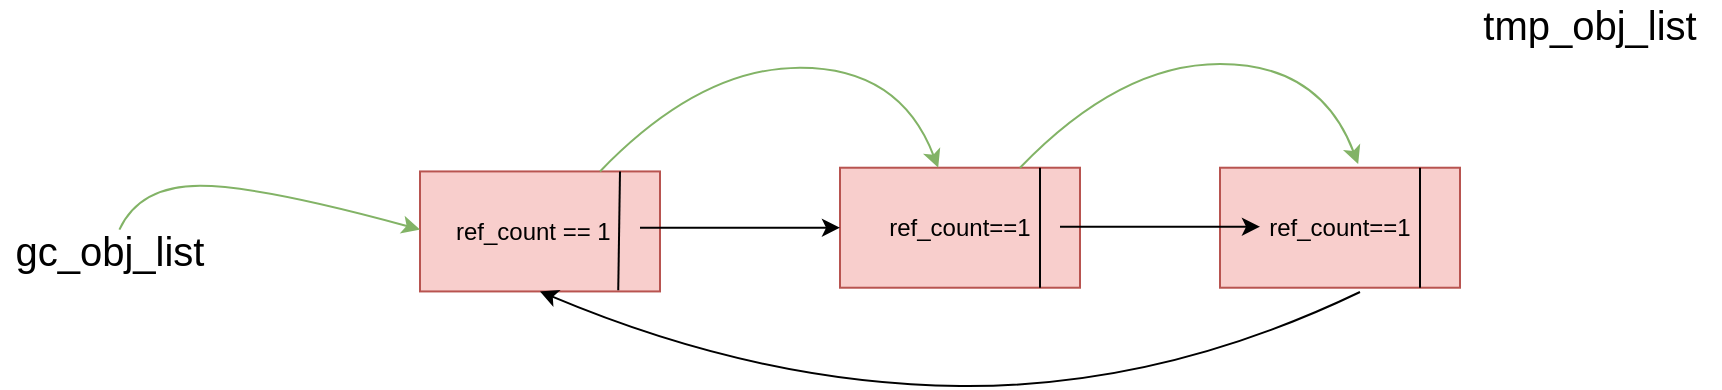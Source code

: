 <mxfile version="13.6.2" type="device" pages="9"><diagram name="遍历之前" id="12e1b939-464a-85fe-373e-61e167be1490"><mxGraphModel dx="1422" dy="822" grid="1" gridSize="10" guides="1" tooltips="1" connect="1" arrows="1" fold="1" page="1" pageScale="1.5" pageWidth="1169" pageHeight="826" background="#ffffff" math="0" shadow="0"><root><mxCell id="0"/><mxCell id="1" parent="0"/><mxCell id="5eFhM0ib0GxI-Q6vaBdt-15" value="ref_count == 1&amp;nbsp;&amp;nbsp;" style="rounded=0;whiteSpace=wrap;html=1;fillColor=#f8cecc;strokeColor=#b85450;" parent="1" vertex="1"><mxGeometry x="600" y="433.72" width="120" height="60" as="geometry"/></mxCell><mxCell id="5eFhM0ib0GxI-Q6vaBdt-16" value="" style="endArrow=none;html=1;exitX=0.826;exitY=0.991;exitDx=0;exitDy=0;exitPerimeter=0;" parent="1" source="5eFhM0ib0GxI-Q6vaBdt-15" edge="1"><mxGeometry width="50" height="50" relative="1" as="geometry"><mxPoint x="690" y="371.86" as="sourcePoint"/><mxPoint x="700" y="433.72" as="targetPoint"/></mxGeometry></mxCell><mxCell id="5eFhM0ib0GxI-Q6vaBdt-17" value="ref_count==1" style="rounded=0;whiteSpace=wrap;html=1;fillColor=#f8cecc;strokeColor=#b85450;" parent="1" vertex="1"><mxGeometry x="810" y="431.86" width="120" height="60" as="geometry"/></mxCell><mxCell id="5eFhM0ib0GxI-Q6vaBdt-18" value="" style="endArrow=none;html=1;" parent="1" edge="1"><mxGeometry width="50" height="50" relative="1" as="geometry"><mxPoint x="910" y="491.86" as="sourcePoint"/><mxPoint x="910" y="431.86" as="targetPoint"/></mxGeometry></mxCell><mxCell id="5eFhM0ib0GxI-Q6vaBdt-19" value="" style="endArrow=classic;html=1;entryX=0;entryY=0.5;entryDx=0;entryDy=0;" parent="1" target="5eFhM0ib0GxI-Q6vaBdt-17" edge="1"><mxGeometry width="50" height="50" relative="1" as="geometry"><mxPoint x="710" y="461.86" as="sourcePoint"/><mxPoint x="1160" y="583.72" as="targetPoint"/></mxGeometry></mxCell><mxCell id="5eFhM0ib0GxI-Q6vaBdt-22" value="" style="curved=1;endArrow=classic;html=1;entryX=0.5;entryY=1;entryDx=0;entryDy=0;" parent="1" target="5eFhM0ib0GxI-Q6vaBdt-15" edge="1"><mxGeometry width="50" height="50" relative="1" as="geometry"><mxPoint x="1070" y="494" as="sourcePoint"/><mxPoint x="890" y="494" as="targetPoint"/><Array as="points"><mxPoint x="970" y="542"/><mxPoint x="770" y="540"/></Array></mxGeometry></mxCell><mxCell id="5eFhM0ib0GxI-Q6vaBdt-36" value="gc_obj_list&lt;br&gt;" style="text;html=1;strokeColor=none;fillColor=none;align=center;verticalAlign=middle;whiteSpace=wrap;rounded=0;fontSize=20;" parent="1" vertex="1"><mxGeometry x="390" y="462.79" width="110" height="20" as="geometry"/></mxCell><mxCell id="5eFhM0ib0GxI-Q6vaBdt-37" value="" style="curved=1;endArrow=classic;html=1;fontSize=20;entryX=0;entryY=0.5;entryDx=0;entryDy=0;fontColor=#33FF33;labelBorderColor=none;fillColor=#d5e8d4;strokeColor=#82b366;" parent="1" source="5eFhM0ib0GxI-Q6vaBdt-36" edge="1"><mxGeometry width="50" height="50" relative="1" as="geometry"><mxPoint x="410" y="440.93" as="sourcePoint"/><mxPoint x="600" y="462.79" as="targetPoint"/><Array as="points"><mxPoint x="460" y="440.93"/><mxPoint x="520" y="440.93"/></Array></mxGeometry></mxCell><mxCell id="5eFhM0ib0GxI-Q6vaBdt-38" value="" style="curved=1;endArrow=classic;html=1;fontSize=20;exitX=0.75;exitY=0;exitDx=0;exitDy=0;fillColor=#d5e8d4;strokeColor=#82b366;" parent="1" edge="1"><mxGeometry width="50" height="50" relative="1" as="geometry"><mxPoint x="690" y="433.72" as="sourcePoint"/><mxPoint x="859.091" y="431.86" as="targetPoint"/><Array as="points"><mxPoint x="740" y="381.86"/><mxPoint x="840" y="381.86"/></Array></mxGeometry></mxCell><mxCell id="5eFhM0ib0GxI-Q6vaBdt-76" value="tmp_obj_list" style="text;html=1;strokeColor=none;fillColor=none;align=center;verticalAlign=middle;whiteSpace=wrap;rounded=0;fontSize=20;" parent="1" vertex="1"><mxGeometry x="1120" y="350" width="130" height="20" as="geometry"/></mxCell><mxCell id="T6emIgkAgtgfcX5xKTV6-1" value="ref_count==1" style="rounded=0;whiteSpace=wrap;html=1;fillColor=#f8cecc;strokeColor=#b85450;" parent="1" vertex="1"><mxGeometry x="1000" y="431.86" width="120" height="60" as="geometry"/></mxCell><mxCell id="T6emIgkAgtgfcX5xKTV6-2" value="" style="endArrow=none;html=1;" parent="1" edge="1"><mxGeometry width="50" height="50" relative="1" as="geometry"><mxPoint x="1100" y="491.86" as="sourcePoint"/><mxPoint x="1100" y="431.86" as="targetPoint"/></mxGeometry></mxCell><mxCell id="T6emIgkAgtgfcX5xKTV6-3" value="" style="curved=1;endArrow=classic;html=1;fontSize=20;exitX=0.75;exitY=0;exitDx=0;exitDy=0;fillColor=#d5e8d4;strokeColor=#82b366;" parent="1" edge="1"><mxGeometry width="50" height="50" relative="1" as="geometry"><mxPoint x="900" y="431.86" as="sourcePoint"/><mxPoint x="1069.091" y="430" as="targetPoint"/><Array as="points"><mxPoint x="950" y="380"/><mxPoint x="1050" y="380"/></Array></mxGeometry></mxCell><mxCell id="T6emIgkAgtgfcX5xKTV6-7" value="" style="endArrow=classic;html=1;entryX=0;entryY=0.5;entryDx=0;entryDy=0;" parent="1" edge="1"><mxGeometry width="50" height="50" relative="1" as="geometry"><mxPoint x="920" y="461.36" as="sourcePoint"/><mxPoint x="1020" y="461.36" as="targetPoint"/></mxGeometry></mxCell></root></mxGraphModel></diagram><diagram id="9K3PxiQKrutBTe8h4NHl" name="开始遍历1"><mxGraphModel dx="1422" dy="822" grid="1" gridSize="10" guides="1" tooltips="1" connect="1" arrows="1" fold="1" page="1" pageScale="1" pageWidth="827" pageHeight="1169" math="0" shadow="0"><root><mxCell id="_dWp8QhQiUow4E60XNfD-0"/><mxCell id="_dWp8QhQiUow4E60XNfD-1" parent="_dWp8QhQiUow4E60XNfD-0"/><mxCell id="lPOET6lUYipNo3LFMhaj-0" value="tmp_obj_list" style="text;html=1;strokeColor=none;fillColor=none;align=center;verticalAlign=middle;whiteSpace=wrap;rounded=0;fontSize=20;" parent="_dWp8QhQiUow4E60XNfD-1" vertex="1"><mxGeometry x="1190" y="220" width="130" height="20" as="geometry"/></mxCell><mxCell id="lPOET6lUYipNo3LFMhaj-1" value="" style="shape=singleArrow;whiteSpace=wrap;html=1;fontSize=20;fontColor=#000000;rotation=45;" parent="_dWp8QhQiUow4E60XNfD-1" vertex="1"><mxGeometry x="650" y="240" width="59.39" height="30" as="geometry"/></mxCell><mxCell id="lPOET6lUYipNo3LFMhaj-2" value="当前遍历的对象" style="text;html=1;strokeColor=none;fillColor=none;align=center;verticalAlign=middle;whiteSpace=wrap;rounded=0;fontSize=20;fontColor=#000000;" parent="_dWp8QhQiUow4E60XNfD-1" vertex="1"><mxGeometry x="540" y="200" width="180" height="20" as="geometry"/></mxCell><mxCell id="lPOET6lUYipNo3LFMhaj-3" value="ref_count == 1&amp;nbsp;&amp;nbsp;" style="rounded=0;whiteSpace=wrap;html=1;fillColor=#f8cecc;strokeColor=#b85450;" parent="_dWp8QhQiUow4E60XNfD-1" vertex="1"><mxGeometry x="660" y="281.86" width="120" height="60" as="geometry"/></mxCell><mxCell id="lPOET6lUYipNo3LFMhaj-4" value="" style="endArrow=none;html=1;exitX=0.826;exitY=0.991;exitDx=0;exitDy=0;exitPerimeter=0;" parent="_dWp8QhQiUow4E60XNfD-1" source="lPOET6lUYipNo3LFMhaj-3" edge="1"><mxGeometry width="50" height="50" relative="1" as="geometry"><mxPoint x="750" y="220" as="sourcePoint"/><mxPoint x="760" y="281.86" as="targetPoint"/></mxGeometry></mxCell><mxCell id="lPOET6lUYipNo3LFMhaj-5" value="ref_count==0" style="rounded=0;whiteSpace=wrap;html=1;fillColor=#bac8d3;strokeColor=#23445d;" parent="_dWp8QhQiUow4E60XNfD-1" vertex="1"><mxGeometry x="870" y="280" width="120" height="60" as="geometry"/></mxCell><mxCell id="lPOET6lUYipNo3LFMhaj-6" value="" style="endArrow=none;html=1;" parent="_dWp8QhQiUow4E60XNfD-1" edge="1"><mxGeometry width="50" height="50" relative="1" as="geometry"><mxPoint x="970" y="340.0" as="sourcePoint"/><mxPoint x="970" y="280.0" as="targetPoint"/></mxGeometry></mxCell><mxCell id="lPOET6lUYipNo3LFMhaj-7" value="" style="endArrow=classic;html=1;entryX=0;entryY=0.5;entryDx=0;entryDy=0;dashed=1;" parent="_dWp8QhQiUow4E60XNfD-1" target="lPOET6lUYipNo3LFMhaj-5" edge="1"><mxGeometry width="50" height="50" relative="1" as="geometry"><mxPoint x="770" y="310.0" as="sourcePoint"/><mxPoint x="1220" y="431.86" as="targetPoint"/></mxGeometry></mxCell><mxCell id="lPOET6lUYipNo3LFMhaj-8" value="" style="curved=1;endArrow=classic;html=1;entryX=0.5;entryY=1;entryDx=0;entryDy=0;" parent="_dWp8QhQiUow4E60XNfD-1" target="lPOET6lUYipNo3LFMhaj-3" edge="1"><mxGeometry width="50" height="50" relative="1" as="geometry"><mxPoint x="1120" y="342.14" as="sourcePoint"/><mxPoint x="950" y="342.14" as="targetPoint"/><Array as="points"><mxPoint x="1030" y="390.14"/><mxPoint x="830" y="388.14"/></Array></mxGeometry></mxCell><mxCell id="lPOET6lUYipNo3LFMhaj-9" value="gc_obj_list&lt;br&gt;" style="text;html=1;strokeColor=none;fillColor=none;align=center;verticalAlign=middle;whiteSpace=wrap;rounded=0;fontSize=20;" parent="_dWp8QhQiUow4E60XNfD-1" vertex="1"><mxGeometry x="450" y="310.93" width="110" height="20" as="geometry"/></mxCell><mxCell id="lPOET6lUYipNo3LFMhaj-10" value="" style="curved=1;endArrow=classic;html=1;fontSize=20;entryX=0;entryY=0.5;entryDx=0;entryDy=0;fontColor=#33FF33;labelBorderColor=none;fillColor=#d5e8d4;strokeColor=#82b366;" parent="_dWp8QhQiUow4E60XNfD-1" source="lPOET6lUYipNo3LFMhaj-9" edge="1"><mxGeometry width="50" height="50" relative="1" as="geometry"><mxPoint x="470" y="289.07" as="sourcePoint"/><mxPoint x="660" y="310.93" as="targetPoint"/><Array as="points"><mxPoint x="520" y="289.07"/><mxPoint x="580" y="289.07"/></Array></mxGeometry></mxCell><mxCell id="lPOET6lUYipNo3LFMhaj-11" value="" style="curved=1;endArrow=classic;html=1;fontSize=20;exitX=0.75;exitY=0;exitDx=0;exitDy=0;fillColor=#d5e8d4;strokeColor=#82b366;" parent="_dWp8QhQiUow4E60XNfD-1" edge="1"><mxGeometry width="50" height="50" relative="1" as="geometry"><mxPoint x="750" y="281.86" as="sourcePoint"/><mxPoint x="919.091" y="280.0" as="targetPoint"/><Array as="points"><mxPoint x="800" y="230"/><mxPoint x="900" y="230"/></Array></mxGeometry></mxCell><mxCell id="lPOET6lUYipNo3LFMhaj-12" value="ref_count==1" style="rounded=0;whiteSpace=wrap;html=1;fillColor=#f8cecc;strokeColor=#b85450;" parent="_dWp8QhQiUow4E60XNfD-1" vertex="1"><mxGeometry x="1060" y="280" width="120" height="60" as="geometry"/></mxCell><mxCell id="lPOET6lUYipNo3LFMhaj-13" value="" style="endArrow=none;html=1;" parent="_dWp8QhQiUow4E60XNfD-1" edge="1"><mxGeometry width="50" height="50" relative="1" as="geometry"><mxPoint x="1160" y="340.0" as="sourcePoint"/><mxPoint x="1160" y="280.0" as="targetPoint"/></mxGeometry></mxCell><mxCell id="lPOET6lUYipNo3LFMhaj-14" value="" style="curved=1;endArrow=classic;html=1;fontSize=20;exitX=0.75;exitY=0;exitDx=0;exitDy=0;fillColor=#d5e8d4;strokeColor=#82b366;" parent="_dWp8QhQiUow4E60XNfD-1" edge="1"><mxGeometry width="50" height="50" relative="1" as="geometry"><mxPoint x="960" y="280.0" as="sourcePoint"/><mxPoint x="1129.091" y="278.14" as="targetPoint"/><Array as="points"><mxPoint x="1010" y="228.14"/><mxPoint x="1110" y="228.14"/></Array></mxGeometry></mxCell><mxCell id="lPOET6lUYipNo3LFMhaj-15" value="" style="endArrow=classic;html=1;entryX=0;entryY=0.5;entryDx=0;entryDy=0;" parent="_dWp8QhQiUow4E60XNfD-1" edge="1"><mxGeometry width="50" height="50" relative="1" as="geometry"><mxPoint x="980" y="309.5" as="sourcePoint"/><mxPoint x="1080" y="309.5" as="targetPoint"/></mxGeometry></mxCell></root></mxGraphModel></diagram><diagram id="oRSBqHRPiI_FuzzkIvc-" name="开始遍历2"><mxGraphModel dx="1422" dy="822" grid="1" gridSize="10" guides="1" tooltips="1" connect="1" arrows="1" fold="1" page="1" pageScale="1" pageWidth="827" pageHeight="1169" math="0" shadow="0"><root><mxCell id="Wsw1eD7KunQez9FWhxQ4-0"/><mxCell id="Wsw1eD7KunQez9FWhxQ4-1" parent="Wsw1eD7KunQez9FWhxQ4-0"/><mxCell id="_rDFjfjxNEDM6jKv1Ikq-0" value="tmp_obj_list" style="text;html=1;strokeColor=none;fillColor=none;align=center;verticalAlign=middle;whiteSpace=wrap;rounded=0;fontSize=20;" vertex="1" parent="Wsw1eD7KunQez9FWhxQ4-1"><mxGeometry x="1480" y="559" width="130" height="20" as="geometry"/></mxCell><mxCell id="_rDFjfjxNEDM6jKv1Ikq-1" value="当前遍历的对象" style="text;html=1;strokeColor=none;fillColor=none;align=center;verticalAlign=middle;whiteSpace=wrap;rounded=0;fontSize=20;fontColor=#000000;" vertex="1" parent="Wsw1eD7KunQez9FWhxQ4-1"><mxGeometry x="1030" y="519" width="180" height="20" as="geometry"/></mxCell><mxCell id="_rDFjfjxNEDM6jKv1Ikq-2" value="ref_count == 1&amp;nbsp;&amp;nbsp;" style="rounded=0;whiteSpace=wrap;html=1;fillColor=#f8cecc;strokeColor=#b85450;" vertex="1" parent="Wsw1eD7KunQez9FWhxQ4-1"><mxGeometry x="950" y="605.86" width="120" height="60" as="geometry"/></mxCell><mxCell id="_rDFjfjxNEDM6jKv1Ikq-3" value="" style="endArrow=none;html=1;exitX=0.826;exitY=0.991;exitDx=0;exitDy=0;exitPerimeter=0;" edge="1" parent="Wsw1eD7KunQez9FWhxQ4-1" source="_rDFjfjxNEDM6jKv1Ikq-2"><mxGeometry width="50" height="50" relative="1" as="geometry"><mxPoint x="1040" y="544" as="sourcePoint"/><mxPoint x="1050" y="605.86" as="targetPoint"/></mxGeometry></mxCell><mxCell id="_rDFjfjxNEDM6jKv1Ikq-4" value="ref_count==0" style="rounded=0;whiteSpace=wrap;html=1;fillColor=#bac8d3;strokeColor=#23445d;" vertex="1" parent="Wsw1eD7KunQez9FWhxQ4-1"><mxGeometry x="1160" y="604" width="120" height="60" as="geometry"/></mxCell><mxCell id="_rDFjfjxNEDM6jKv1Ikq-5" value="" style="endArrow=none;html=1;" edge="1" parent="Wsw1eD7KunQez9FWhxQ4-1"><mxGeometry width="50" height="50" relative="1" as="geometry"><mxPoint x="1260" y="664" as="sourcePoint"/><mxPoint x="1260" y="604" as="targetPoint"/></mxGeometry></mxCell><mxCell id="_rDFjfjxNEDM6jKv1Ikq-6" value="" style="endArrow=classic;html=1;entryX=0;entryY=0.5;entryDx=0;entryDy=0;dashed=1;" edge="1" parent="Wsw1eD7KunQez9FWhxQ4-1" target="_rDFjfjxNEDM6jKv1Ikq-4"><mxGeometry width="50" height="50" relative="1" as="geometry"><mxPoint x="1060" y="634" as="sourcePoint"/><mxPoint x="1510" y="755.86" as="targetPoint"/></mxGeometry></mxCell><mxCell id="_rDFjfjxNEDM6jKv1Ikq-7" value="" style="curved=1;endArrow=classic;html=1;entryX=0.5;entryY=1;entryDx=0;entryDy=0;" edge="1" parent="Wsw1eD7KunQez9FWhxQ4-1" target="_rDFjfjxNEDM6jKv1Ikq-2"><mxGeometry width="50" height="50" relative="1" as="geometry"><mxPoint x="1410" y="666.14" as="sourcePoint"/><mxPoint x="1240" y="666.14" as="targetPoint"/><Array as="points"><mxPoint x="1320" y="714.14"/><mxPoint x="1120" y="712.14"/></Array></mxGeometry></mxCell><mxCell id="_rDFjfjxNEDM6jKv1Ikq-8" value="gc_obj_list&lt;br&gt;" style="text;html=1;strokeColor=none;fillColor=none;align=center;verticalAlign=middle;whiteSpace=wrap;rounded=0;fontSize=20;" vertex="1" parent="Wsw1eD7KunQez9FWhxQ4-1"><mxGeometry x="740" y="634.93" width="110" height="20" as="geometry"/></mxCell><mxCell id="_rDFjfjxNEDM6jKv1Ikq-9" value="" style="curved=1;endArrow=classic;html=1;fontSize=20;entryX=0;entryY=0.5;entryDx=0;entryDy=0;fontColor=#33FF33;labelBorderColor=none;fillColor=#d5e8d4;strokeColor=#82b366;" edge="1" parent="Wsw1eD7KunQez9FWhxQ4-1" source="_rDFjfjxNEDM6jKv1Ikq-8"><mxGeometry width="50" height="50" relative="1" as="geometry"><mxPoint x="760" y="613.07" as="sourcePoint"/><mxPoint x="950" y="634.93" as="targetPoint"/><Array as="points"><mxPoint x="810" y="613.07"/><mxPoint x="870" y="613.07"/></Array></mxGeometry></mxCell><mxCell id="_rDFjfjxNEDM6jKv1Ikq-10" value="ref_count==0" style="rounded=0;whiteSpace=wrap;html=1;fillColor=#bac8d3;strokeColor=#23445d;" vertex="1" parent="Wsw1eD7KunQez9FWhxQ4-1"><mxGeometry x="1350" y="604" width="120" height="60" as="geometry"/></mxCell><mxCell id="_rDFjfjxNEDM6jKv1Ikq-11" value="" style="endArrow=none;html=1;" edge="1" parent="Wsw1eD7KunQez9FWhxQ4-1"><mxGeometry width="50" height="50" relative="1" as="geometry"><mxPoint x="1450" y="664" as="sourcePoint"/><mxPoint x="1450" y="604" as="targetPoint"/></mxGeometry></mxCell><mxCell id="_rDFjfjxNEDM6jKv1Ikq-12" value="" style="endArrow=classic;html=1;entryX=0;entryY=0.5;entryDx=0;entryDy=0;dashed=1;" edge="1" parent="Wsw1eD7KunQez9FWhxQ4-1" target="_rDFjfjxNEDM6jKv1Ikq-10"><mxGeometry width="50" height="50" relative="1" as="geometry"><mxPoint x="1270" y="633.5" as="sourcePoint"/><mxPoint x="1370" y="633.5" as="targetPoint"/></mxGeometry></mxCell><mxCell id="_rDFjfjxNEDM6jKv1Ikq-13" value="" style="curved=1;endArrow=classic;html=1;fontSize=20;entryX=0.417;entryY=-0.05;entryDx=0;entryDy=0;fontColor=#33FF33;labelBorderColor=none;fillColor=#d5e8d4;strokeColor=#82b366;entryPerimeter=0;" edge="1" parent="Wsw1eD7KunQez9FWhxQ4-1" target="_rDFjfjxNEDM6jKv1Ikq-10"><mxGeometry width="50" height="50" relative="1" as="geometry"><mxPoint x="1009.39" y="605.86" as="sourcePoint"/><mxPoint x="1159.68" y="605.72" as="targetPoint"/><Array as="points"><mxPoint x="1019.68" y="583.86"/><mxPoint x="1300" y="560"/></Array></mxGeometry></mxCell><mxCell id="_rDFjfjxNEDM6jKv1Ikq-14" value="" style="shape=singleArrow;whiteSpace=wrap;html=1;fontSize=20;fontColor=#000000;rotation=45;" vertex="1" parent="Wsw1eD7KunQez9FWhxQ4-1"><mxGeometry x="1140" y="559" width="59.39" height="30" as="geometry"/></mxCell><mxCell id="_rDFjfjxNEDM6jKv1Ikq-15" value="" style="curved=1;endArrow=classic;html=1;strokeColor=#FF0000;fontSize=20;fontColor=#000000;entryX=0.45;entryY=0;entryDx=0;entryDy=0;entryPerimeter=0;" edge="1" parent="Wsw1eD7KunQez9FWhxQ4-1" target="_rDFjfjxNEDM6jKv1Ikq-4"><mxGeometry width="50" height="50" relative="1" as="geometry"><mxPoint x="1540" y="570" as="sourcePoint"/><mxPoint x="1570" y="690" as="targetPoint"/><Array as="points"><mxPoint x="1420" y="520"/><mxPoint x="1270" y="550"/></Array></mxGeometry></mxCell></root></mxGraphModel></diagram><diagram id="SNxgjJd56wCagXIate0c" name="开始遍历3"><mxGraphModel dx="1422" dy="822" grid="1" gridSize="10" guides="1" tooltips="1" connect="1" arrows="1" fold="1" page="1" pageScale="1" pageWidth="827" pageHeight="1169" math="0" shadow="0"><root><mxCell id="BMVdcx91no9ROxyj06mv-0"/><mxCell id="BMVdcx91no9ROxyj06mv-1" parent="BMVdcx91no9ROxyj06mv-0"/><mxCell id="0ymQ6N6nres1pdBItPGQ-0" value="tmp_obj_list" style="text;html=1;strokeColor=none;fillColor=none;align=center;verticalAlign=middle;whiteSpace=wrap;rounded=0;fontSize=20;" vertex="1" parent="BMVdcx91no9ROxyj06mv-1"><mxGeometry x="830" y="239" width="130" height="20" as="geometry"/></mxCell><mxCell id="0ymQ6N6nres1pdBItPGQ-1" value="当前遍历的对象" style="text;html=1;strokeColor=none;fillColor=none;align=center;verticalAlign=middle;whiteSpace=wrap;rounded=0;fontSize=20;fontColor=#000000;" vertex="1" parent="BMVdcx91no9ROxyj06mv-1"><mxGeometry x="899.39" y="305.86" width="180" height="20" as="geometry"/></mxCell><mxCell id="0ymQ6N6nres1pdBItPGQ-2" value="ref_count == 0&amp;nbsp;&amp;nbsp;" style="rounded=0;whiteSpace=wrap;html=1;fillColor=#bac8d3;strokeColor=#23445d;" vertex="1" parent="BMVdcx91no9ROxyj06mv-1"><mxGeometry x="300" y="285.86" width="120" height="60" as="geometry"/></mxCell><mxCell id="0ymQ6N6nres1pdBItPGQ-3" value="" style="endArrow=none;html=1;exitX=0.826;exitY=0.991;exitDx=0;exitDy=0;exitPerimeter=0;" edge="1" parent="BMVdcx91no9ROxyj06mv-1" source="0ymQ6N6nres1pdBItPGQ-2"><mxGeometry width="50" height="50" relative="1" as="geometry"><mxPoint x="390" y="224" as="sourcePoint"/><mxPoint x="400" y="285.86" as="targetPoint"/></mxGeometry></mxCell><mxCell id="0ymQ6N6nres1pdBItPGQ-4" value="ref_count==0" style="rounded=0;whiteSpace=wrap;html=1;fillColor=#bac8d3;strokeColor=#23445d;" vertex="1" parent="BMVdcx91no9ROxyj06mv-1"><mxGeometry x="510" y="284" width="120" height="60" as="geometry"/></mxCell><mxCell id="0ymQ6N6nres1pdBItPGQ-5" value="" style="endArrow=none;html=1;" edge="1" parent="BMVdcx91no9ROxyj06mv-1"><mxGeometry width="50" height="50" relative="1" as="geometry"><mxPoint x="610" y="344" as="sourcePoint"/><mxPoint x="610" y="284" as="targetPoint"/></mxGeometry></mxCell><mxCell id="0ymQ6N6nres1pdBItPGQ-6" value="" style="endArrow=classic;html=1;entryX=0;entryY=0.5;entryDx=0;entryDy=0;dashed=1;" edge="1" parent="BMVdcx91no9ROxyj06mv-1" target="0ymQ6N6nres1pdBItPGQ-4"><mxGeometry width="50" height="50" relative="1" as="geometry"><mxPoint x="410" y="314" as="sourcePoint"/><mxPoint x="860" y="435.86" as="targetPoint"/></mxGeometry></mxCell><mxCell id="0ymQ6N6nres1pdBItPGQ-7" value="" style="curved=1;endArrow=classic;html=1;entryX=0.5;entryY=1;entryDx=0;entryDy=0;dashed=1;" edge="1" parent="BMVdcx91no9ROxyj06mv-1" target="0ymQ6N6nres1pdBItPGQ-2"><mxGeometry width="50" height="50" relative="1" as="geometry"><mxPoint x="760" y="346.14" as="sourcePoint"/><mxPoint x="590" y="346.14" as="targetPoint"/><Array as="points"><mxPoint x="670" y="394.14"/><mxPoint x="470" y="392.14"/></Array></mxGeometry></mxCell><mxCell id="0ymQ6N6nres1pdBItPGQ-8" value="gc_obj_list&lt;br&gt;" style="text;html=1;strokeColor=none;fillColor=none;align=center;verticalAlign=middle;whiteSpace=wrap;rounded=0;fontSize=20;" vertex="1" parent="BMVdcx91no9ROxyj06mv-1"><mxGeometry x="90" y="314.93" width="110" height="20" as="geometry"/></mxCell><mxCell id="0ymQ6N6nres1pdBItPGQ-9" value="ref_count==0" style="rounded=0;whiteSpace=wrap;html=1;fillColor=#bac8d3;strokeColor=#23445d;" vertex="1" parent="BMVdcx91no9ROxyj06mv-1"><mxGeometry x="700" y="284" width="120" height="60" as="geometry"/></mxCell><mxCell id="0ymQ6N6nres1pdBItPGQ-10" value="" style="endArrow=none;html=1;" edge="1" parent="BMVdcx91no9ROxyj06mv-1"><mxGeometry width="50" height="50" relative="1" as="geometry"><mxPoint x="800" y="344" as="sourcePoint"/><mxPoint x="800" y="284" as="targetPoint"/></mxGeometry></mxCell><mxCell id="0ymQ6N6nres1pdBItPGQ-11" value="" style="endArrow=classic;html=1;entryX=0;entryY=0.5;entryDx=0;entryDy=0;dashed=1;" edge="1" parent="BMVdcx91no9ROxyj06mv-1" target="0ymQ6N6nres1pdBItPGQ-9"><mxGeometry width="50" height="50" relative="1" as="geometry"><mxPoint x="620" y="313.5" as="sourcePoint"/><mxPoint x="720" y="313.5" as="targetPoint"/></mxGeometry></mxCell><mxCell id="0ymQ6N6nres1pdBItPGQ-12" value="" style="shape=singleArrow;whiteSpace=wrap;html=1;fontSize=20;fontColor=#000000;rotation=-180;" vertex="1" parent="BMVdcx91no9ROxyj06mv-1"><mxGeometry x="840" y="299" width="59.39" height="30" as="geometry"/></mxCell><mxCell id="0ymQ6N6nres1pdBItPGQ-13" value="" style="curved=1;endArrow=classic;html=1;strokeColor=#FF0000;fontSize=20;fontColor=#000000;entryX=0.45;entryY=0;entryDx=0;entryDy=0;entryPerimeter=0;" edge="1" parent="BMVdcx91no9ROxyj06mv-1" target="0ymQ6N6nres1pdBItPGQ-4"><mxGeometry width="50" height="50" relative="1" as="geometry"><mxPoint x="890" y="250" as="sourcePoint"/><mxPoint x="920" y="370" as="targetPoint"/><Array as="points"><mxPoint x="770" y="200"/><mxPoint x="620" y="230"/></Array></mxGeometry></mxCell><mxCell id="0ymQ6N6nres1pdBItPGQ-14" value="" style="curved=1;endArrow=classic;html=1;strokeColor=#FF0000;fontSize=20;fontColor=#000000;entryX=0.45;entryY=0.017;entryDx=0;entryDy=0;entryPerimeter=0;" edge="1" parent="BMVdcx91no9ROxyj06mv-1" target="0ymQ6N6nres1pdBItPGQ-9"><mxGeometry width="50" height="50" relative="1" as="geometry"><mxPoint x="590" y="279" as="sourcePoint"/><mxPoint x="700" y="249" as="targetPoint"/><Array as="points"><mxPoint x="690" y="239"/></Array></mxGeometry></mxCell><mxCell id="0ymQ6N6nres1pdBItPGQ-15" value="" style="curved=1;endArrow=classic;html=1;strokeColor=#FF0000;fontSize=20;fontColor=#000000;entryX=1;entryY=1;entryDx=0;entryDy=0;exitX=0.125;exitY=0.983;exitDx=0;exitDy=0;exitPerimeter=0;" edge="1" parent="BMVdcx91no9ROxyj06mv-1" source="0ymQ6N6nres1pdBItPGQ-9" target="0ymQ6N6nres1pdBItPGQ-2"><mxGeometry width="50" height="50" relative="1" as="geometry"><mxPoint x="510" y="479" as="sourcePoint"/><mxPoint x="674" y="485.02" as="targetPoint"/><Array as="points"><mxPoint x="600" y="409"/></Array></mxGeometry></mxCell></root></mxGraphModel></diagram><diagram id="-wi-ylGQ1KzORZXR69sT" name="无环-遍历1"><mxGraphModel dx="1422" dy="822" grid="1" gridSize="10" guides="1" tooltips="1" connect="1" arrows="1" fold="1" page="1" pageScale="1" pageWidth="827" pageHeight="1169" math="0" shadow="0"><root><mxCell id="p535s3ZT09PN6LMDa2LW-0"/><mxCell id="p535s3ZT09PN6LMDa2LW-1" parent="p535s3ZT09PN6LMDa2LW-0"/><mxCell id="G0eHuDtf2V8gYzhosiJL-8" value="gc_obj_list&lt;br&gt;" style="text;html=1;strokeColor=none;fillColor=none;align=center;verticalAlign=middle;whiteSpace=wrap;rounded=0;fontSize=20;" vertex="1" parent="p535s3ZT09PN6LMDa2LW-1"><mxGeometry x="90" y="314.93" width="110" height="20" as="geometry"/></mxCell><mxCell id="G0eHuDtf2V8gYzhosiJL-16" value="ref_count == 1&amp;nbsp;&amp;nbsp;" style="rounded=0;whiteSpace=wrap;html=1;fillColor=#fad9d5;strokeColor=#ae4132;" vertex="1" parent="p535s3ZT09PN6LMDa2LW-1"><mxGeometry x="300" y="294.93" width="120" height="60" as="geometry"/></mxCell><mxCell id="G0eHuDtf2V8gYzhosiJL-17" value="" style="endArrow=none;html=1;exitX=0.826;exitY=0.991;exitDx=0;exitDy=0;exitPerimeter=0;" edge="1" parent="p535s3ZT09PN6LMDa2LW-1" source="G0eHuDtf2V8gYzhosiJL-16"><mxGeometry width="50" height="50" relative="1" as="geometry"><mxPoint x="390" y="233.07" as="sourcePoint"/><mxPoint x="400" y="294.93" as="targetPoint"/></mxGeometry></mxCell><mxCell id="OhzuHdthpmCDid6xKxr5-0" value="ref_count == 1&amp;nbsp;&amp;nbsp;" style="rounded=0;whiteSpace=wrap;html=1;fillColor=#fad9d5;strokeColor=#ae4132;" vertex="1" parent="p535s3ZT09PN6LMDa2LW-1"><mxGeometry x="480" y="294.93" width="120" height="60" as="geometry"/></mxCell><mxCell id="OhzuHdthpmCDid6xKxr5-1" value="" style="endArrow=none;html=1;exitX=0.826;exitY=0.991;exitDx=0;exitDy=0;exitPerimeter=0;" edge="1" parent="p535s3ZT09PN6LMDa2LW-1" source="OhzuHdthpmCDid6xKxr5-0"><mxGeometry width="50" height="50" relative="1" as="geometry"><mxPoint x="570" y="233.07" as="sourcePoint"/><mxPoint x="580" y="294.93" as="targetPoint"/></mxGeometry></mxCell><mxCell id="58QTz35JG6HK8RHtnoPe-0" value="" style="endArrow=classic;html=1;" edge="1" parent="p535s3ZT09PN6LMDa2LW-1"><mxGeometry width="50" height="50" relative="1" as="geometry"><mxPoint x="410" y="324.43" as="sourcePoint"/><mxPoint x="480" y="324.93" as="targetPoint"/></mxGeometry></mxCell><mxCell id="Pw4SUxMbPK3nh8rSA2-C-0" value="" style="curved=1;endArrow=classic;html=1;fontSize=20;entryX=0;entryY=0.5;entryDx=0;entryDy=0;fontColor=#33FF33;labelBorderColor=none;fillColor=#d5e8d4;strokeColor=#82b366;" edge="1" parent="p535s3ZT09PN6LMDa2LW-1"><mxGeometry width="50" height="50" relative="1" as="geometry"><mxPoint x="149.708" y="314.93" as="sourcePoint"/><mxPoint x="300" y="314.93" as="targetPoint"/><Array as="points"><mxPoint x="160" y="293.07"/><mxPoint x="220" y="293.07"/></Array></mxGeometry></mxCell><mxCell id="fYkPXNoeYlyZiWnxFWVP-0" value="" style="curved=1;endArrow=classic;html=1;fontSize=20;entryX=0;entryY=0.5;entryDx=0;entryDy=0;fontColor=#33FF33;labelBorderColor=none;fillColor=#d5e8d4;strokeColor=#82b366;" edge="1" parent="p535s3ZT09PN6LMDa2LW-1"><mxGeometry width="50" height="50" relative="1" as="geometry"><mxPoint x="379.998" y="294.93" as="sourcePoint"/><mxPoint x="530.29" y="294.93" as="targetPoint"/><Array as="points"><mxPoint x="410" y="273"/><mxPoint x="510" y="260"/></Array></mxGeometry></mxCell><mxCell id="NaBpKEU0j_Cfx45iiUyU-0" value="tmp_obj_list" style="text;html=1;strokeColor=none;fillColor=none;align=center;verticalAlign=middle;whiteSpace=wrap;rounded=0;fontSize=20;" vertex="1" parent="p535s3ZT09PN6LMDa2LW-1"><mxGeometry x="630" y="220" width="130" height="20" as="geometry"/></mxCell><mxCell id="NaBpKEU0j_Cfx45iiUyU-1" value="某个根节点" style="rounded=0;whiteSpace=wrap;html=1;fillColor=#fad9d5;strokeColor=#ae4132;" vertex="1" parent="p535s3ZT09PN6LMDa2LW-1"><mxGeometry x="300" y="150" width="120" height="60" as="geometry"/></mxCell><mxCell id="pbE9wxPezXfYk00IafOi-0" value="" style="endArrow=classic;html=1;strokeColor=#000000;fontSize=20;fontColor=#000000;entryX=0.5;entryY=0;entryDx=0;entryDy=0;" edge="1" parent="p535s3ZT09PN6LMDa2LW-1" target="G0eHuDtf2V8gYzhosiJL-16"><mxGeometry width="50" height="50" relative="1" as="geometry"><mxPoint x="360" y="210" as="sourcePoint"/><mxPoint x="550" y="370" as="targetPoint"/></mxGeometry></mxCell></root></mxGraphModel></diagram><diagram id="eHZbgy-RWfJ3kxCPlCpR" name="无环-遍历2"><mxGraphModel dx="1185" dy="685" grid="1" gridSize="10" guides="1" tooltips="1" connect="1" arrows="1" fold="1" page="1" pageScale="1" pageWidth="827" pageHeight="1169" math="0" shadow="0"><root><mxCell id="n48LwcaS3e29Xk0vZIw8-0"/><mxCell id="n48LwcaS3e29Xk0vZIw8-1" parent="n48LwcaS3e29Xk0vZIw8-0"/><mxCell id="eOpGTnAL0Vt8DYilEB66-0" value="gc_obj_list&lt;br&gt;" style="text;html=1;strokeColor=none;fillColor=none;align=center;verticalAlign=middle;whiteSpace=wrap;rounded=0;fontSize=20;" vertex="1" parent="n48LwcaS3e29Xk0vZIw8-1"><mxGeometry x="90" y="314.93" width="110" height="20" as="geometry"/></mxCell><mxCell id="eOpGTnAL0Vt8DYilEB66-1" value="ref_count == 1&amp;nbsp;&amp;nbsp;" style="rounded=0;whiteSpace=wrap;html=1;fillColor=#fad9d5;strokeColor=#ae4132;" vertex="1" parent="n48LwcaS3e29Xk0vZIw8-1"><mxGeometry x="300" y="294.93" width="120" height="60" as="geometry"/></mxCell><mxCell id="eOpGTnAL0Vt8DYilEB66-2" value="" style="endArrow=none;html=1;exitX=0.826;exitY=0.991;exitDx=0;exitDy=0;exitPerimeter=0;" edge="1" parent="n48LwcaS3e29Xk0vZIw8-1" source="eOpGTnAL0Vt8DYilEB66-1"><mxGeometry width="50" height="50" relative="1" as="geometry"><mxPoint x="390" y="233.07" as="sourcePoint"/><mxPoint x="400" y="294.93" as="targetPoint"/></mxGeometry></mxCell><mxCell id="eOpGTnAL0Vt8DYilEB66-3" value="ref_count == 0&amp;nbsp;&amp;nbsp;" style="rounded=0;whiteSpace=wrap;html=1;fillColor=#bac8d3;strokeColor=#23445d;" vertex="1" parent="n48LwcaS3e29Xk0vZIw8-1"><mxGeometry x="480" y="294.93" width="120" height="60" as="geometry"/></mxCell><mxCell id="eOpGTnAL0Vt8DYilEB66-4" value="" style="endArrow=none;html=1;exitX=0.826;exitY=0.991;exitDx=0;exitDy=0;exitPerimeter=0;" edge="1" parent="n48LwcaS3e29Xk0vZIw8-1" source="eOpGTnAL0Vt8DYilEB66-3"><mxGeometry width="50" height="50" relative="1" as="geometry"><mxPoint x="570" y="233.07" as="sourcePoint"/><mxPoint x="580" y="294.93" as="targetPoint"/></mxGeometry></mxCell><mxCell id="eOpGTnAL0Vt8DYilEB66-5" value="" style="endArrow=classic;html=1;dashed=1;" edge="1" parent="n48LwcaS3e29Xk0vZIw8-1"><mxGeometry width="50" height="50" relative="1" as="geometry"><mxPoint x="410" y="324.43" as="sourcePoint"/><mxPoint x="480" y="324.93" as="targetPoint"/></mxGeometry></mxCell><mxCell id="eOpGTnAL0Vt8DYilEB66-6" value="" style="curved=1;endArrow=classic;html=1;fontSize=20;entryX=0;entryY=0.5;entryDx=0;entryDy=0;fontColor=#33FF33;labelBorderColor=none;fillColor=#d5e8d4;strokeColor=#82b366;" edge="1" parent="n48LwcaS3e29Xk0vZIw8-1"><mxGeometry width="50" height="50" relative="1" as="geometry"><mxPoint x="149.708" y="314.93" as="sourcePoint"/><mxPoint x="300" y="314.93" as="targetPoint"/><Array as="points"><mxPoint x="160" y="293.07"/><mxPoint x="220" y="293.07"/></Array></mxGeometry></mxCell><mxCell id="eOpGTnAL0Vt8DYilEB66-7" value="" style="curved=1;endArrow=classic;html=1;fontSize=20;entryX=0;entryY=0.5;entryDx=0;entryDy=0;fontColor=#33FF33;labelBorderColor=none;fillColor=#d5e8d4;strokeColor=#82b366;" edge="1" parent="n48LwcaS3e29Xk0vZIw8-1"><mxGeometry width="50" height="50" relative="1" as="geometry"><mxPoint x="379.998" y="294.93" as="sourcePoint"/><mxPoint x="530.29" y="294.93" as="targetPoint"/><Array as="points"><mxPoint x="410" y="273"/><mxPoint x="510" y="260"/></Array></mxGeometry></mxCell><mxCell id="eOpGTnAL0Vt8DYilEB66-8" value="tmp_obj_list" style="text;html=1;strokeColor=none;fillColor=none;align=center;verticalAlign=middle;whiteSpace=wrap;rounded=0;fontSize=20;" vertex="1" parent="n48LwcaS3e29Xk0vZIw8-1"><mxGeometry x="630" y="220" width="130" height="20" as="geometry"/></mxCell><mxCell id="eOpGTnAL0Vt8DYilEB66-9" value="某个根节点" style="rounded=0;whiteSpace=wrap;html=1;fillColor=#fad9d5;strokeColor=#ae4132;" vertex="1" parent="n48LwcaS3e29Xk0vZIw8-1"><mxGeometry x="300" y="150" width="120" height="60" as="geometry"/></mxCell><mxCell id="eOpGTnAL0Vt8DYilEB66-10" value="" style="endArrow=classic;html=1;strokeColor=#000000;fontSize=20;fontColor=#000000;entryX=0.5;entryY=0;entryDx=0;entryDy=0;" edge="1" parent="n48LwcaS3e29Xk0vZIw8-1" target="eOpGTnAL0Vt8DYilEB66-1"><mxGeometry width="50" height="50" relative="1" as="geometry"><mxPoint x="360" y="210" as="sourcePoint"/><mxPoint x="550" y="370" as="targetPoint"/></mxGeometry></mxCell><mxCell id="HcqurVPbDB19_y63zSzN-0" value="" style="shape=singleArrow;whiteSpace=wrap;html=1;fontSize=20;fontColor=#000000;rotation=45;" vertex="1" parent="n48LwcaS3e29Xk0vZIw8-1"><mxGeometry x="240" y="250" width="59.39" height="30" as="geometry"/></mxCell><mxCell id="HcqurVPbDB19_y63zSzN-1" value="当前遍历的对象" style="text;html=1;strokeColor=none;fillColor=none;align=center;verticalAlign=middle;whiteSpace=wrap;rounded=0;fontSize=20;fontColor=#000000;" vertex="1" parent="n48LwcaS3e29Xk0vZIw8-1"><mxGeometry x="130" y="210" width="180" height="20" as="geometry"/></mxCell></root></mxGraphModel></diagram><diagram id="Bvqz2UfSM2VHmOnTcSLi" name="无环-遍历3"><mxGraphModel dx="1422" dy="822" grid="1" gridSize="10" guides="1" tooltips="1" connect="1" arrows="1" fold="1" page="1" pageScale="1" pageWidth="827" pageHeight="1169" math="0" shadow="0"><root><mxCell id="ByQyotN1NIIOeu8d02NE-0"/><mxCell id="ByQyotN1NIIOeu8d02NE-1" parent="ByQyotN1NIIOeu8d02NE-0"/><mxCell id="2IRS4ijZJ6w6zuyupq9m-0" value="gc_obj_list&lt;br&gt;" style="text;html=1;strokeColor=none;fillColor=none;align=center;verticalAlign=middle;whiteSpace=wrap;rounded=0;fontSize=20;" parent="ByQyotN1NIIOeu8d02NE-1" vertex="1"><mxGeometry x="90" y="314.93" width="110" height="20" as="geometry"/></mxCell><mxCell id="2IRS4ijZJ6w6zuyupq9m-1" value="ref_count == 1&amp;nbsp;&amp;nbsp;" style="rounded=0;whiteSpace=wrap;html=1;fillColor=#fad9d5;strokeColor=#ae4132;" parent="ByQyotN1NIIOeu8d02NE-1" vertex="1"><mxGeometry x="300" y="294.93" width="120" height="60" as="geometry"/></mxCell><mxCell id="2IRS4ijZJ6w6zuyupq9m-2" value="" style="endArrow=none;html=1;exitX=0.826;exitY=0.991;exitDx=0;exitDy=0;exitPerimeter=0;" parent="ByQyotN1NIIOeu8d02NE-1" source="2IRS4ijZJ6w6zuyupq9m-1" edge="1"><mxGeometry width="50" height="50" relative="1" as="geometry"><mxPoint x="390" y="233.07" as="sourcePoint"/><mxPoint x="400" y="294.93" as="targetPoint"/></mxGeometry></mxCell><mxCell id="2IRS4ijZJ6w6zuyupq9m-3" value="ref_count == 0&amp;nbsp;&amp;nbsp;" style="rounded=0;whiteSpace=wrap;html=1;fillColor=#bac8d3;strokeColor=#23445d;" parent="ByQyotN1NIIOeu8d02NE-1" vertex="1"><mxGeometry x="480" y="294.93" width="120" height="60" as="geometry"/></mxCell><mxCell id="2IRS4ijZJ6w6zuyupq9m-4" value="" style="endArrow=none;html=1;exitX=0.826;exitY=0.991;exitDx=0;exitDy=0;exitPerimeter=0;" parent="ByQyotN1NIIOeu8d02NE-1" source="2IRS4ijZJ6w6zuyupq9m-3" edge="1"><mxGeometry width="50" height="50" relative="1" as="geometry"><mxPoint x="570" y="233.07" as="sourcePoint"/><mxPoint x="580" y="294.93" as="targetPoint"/></mxGeometry></mxCell><mxCell id="2IRS4ijZJ6w6zuyupq9m-5" value="" style="endArrow=classic;html=1;dashed=1;" parent="ByQyotN1NIIOeu8d02NE-1" edge="1"><mxGeometry width="50" height="50" relative="1" as="geometry"><mxPoint x="410" y="324.43" as="sourcePoint"/><mxPoint x="480" y="324.93" as="targetPoint"/></mxGeometry></mxCell><mxCell id="2IRS4ijZJ6w6zuyupq9m-6" value="" style="curved=1;endArrow=classic;html=1;fontSize=20;entryX=0;entryY=0.5;entryDx=0;entryDy=0;fontColor=#33FF33;labelBorderColor=none;fillColor=#d5e8d4;strokeColor=#82b366;" parent="ByQyotN1NIIOeu8d02NE-1" edge="1"><mxGeometry width="50" height="50" relative="1" as="geometry"><mxPoint x="149.708" y="314.93" as="sourcePoint"/><mxPoint x="300" y="314.93" as="targetPoint"/><Array as="points"><mxPoint x="160" y="293.07"/><mxPoint x="220" y="293.07"/></Array></mxGeometry></mxCell><mxCell id="2IRS4ijZJ6w6zuyupq9m-8" value="tmp_obj_list" style="text;html=1;strokeColor=none;fillColor=none;align=center;verticalAlign=middle;whiteSpace=wrap;rounded=0;fontSize=20;" parent="ByQyotN1NIIOeu8d02NE-1" vertex="1"><mxGeometry x="630" y="220" width="130" height="20" as="geometry"/></mxCell><mxCell id="2IRS4ijZJ6w6zuyupq9m-9" value="某个根节点" style="rounded=0;whiteSpace=wrap;html=1;fillColor=#fad9d5;strokeColor=#ae4132;" parent="ByQyotN1NIIOeu8d02NE-1" vertex="1"><mxGeometry x="300" y="150" width="120" height="60" as="geometry"/></mxCell><mxCell id="2IRS4ijZJ6w6zuyupq9m-10" value="" style="endArrow=classic;html=1;strokeColor=#000000;fontSize=20;fontColor=#000000;entryX=0.5;entryY=0;entryDx=0;entryDy=0;" parent="ByQyotN1NIIOeu8d02NE-1" target="2IRS4ijZJ6w6zuyupq9m-1" edge="1"><mxGeometry width="50" height="50" relative="1" as="geometry"><mxPoint x="360" y="210" as="sourcePoint"/><mxPoint x="550" y="370" as="targetPoint"/></mxGeometry></mxCell><mxCell id="2IRS4ijZJ6w6zuyupq9m-11" value="" style="shape=singleArrow;whiteSpace=wrap;html=1;fontSize=20;fontColor=#000000;rotation=75;" parent="ByQyotN1NIIOeu8d02NE-1" vertex="1"><mxGeometry x="480.31" y="240" width="59.39" height="30" as="geometry"/></mxCell><mxCell id="2IRS4ijZJ6w6zuyupq9m-12" value="当前遍历的对象" style="text;html=1;strokeColor=none;fillColor=none;align=center;verticalAlign=middle;whiteSpace=wrap;rounded=0;fontSize=20;fontColor=#000000;" parent="ByQyotN1NIIOeu8d02NE-1" vertex="1"><mxGeometry x="420" y="200" width="180" height="20" as="geometry"/></mxCell><mxCell id="OACkEV6yCIEKKoPSuLG2-0" value="" style="curved=1;endArrow=classic;html=1;strokeColor=#FF0000;fontSize=20;fontColor=#000000;entryX=0.5;entryY=0;entryDx=0;entryDy=0;" parent="ByQyotN1NIIOeu8d02NE-1" target="2IRS4ijZJ6w6zuyupq9m-3" edge="1"><mxGeometry width="50" height="50" relative="1" as="geometry"><mxPoint x="700" y="250" as="sourcePoint"/><mxPoint x="560" y="366.93" as="targetPoint"/><Array as="points"><mxPoint x="640" y="250"/><mxPoint x="580" y="270"/></Array></mxGeometry></mxCell></root></mxGraphModel></diagram><diagram id="LntZY-vZ10s6mm1840gS" name="扫描1"><mxGraphModel dx="1422" dy="822" grid="1" gridSize="10" guides="1" tooltips="1" connect="1" arrows="1" fold="1" page="1" pageScale="1" pageWidth="827" pageHeight="1169" math="0" shadow="0"><root><mxCell id="KfM2hAVCl4tUv6Vtv6VL-0"/><mxCell id="KfM2hAVCl4tUv6Vtv6VL-1" parent="KfM2hAVCl4tUv6Vtv6VL-0"/><mxCell id="rTsUxRYb2bkIO19b8t1S-0" value="gc_obj_list&lt;br&gt;" style="text;html=1;strokeColor=none;fillColor=none;align=center;verticalAlign=middle;whiteSpace=wrap;rounded=0;fontSize=20;" parent="KfM2hAVCl4tUv6Vtv6VL-1" vertex="1"><mxGeometry x="180" y="314.93" width="110" height="20" as="geometry"/></mxCell><mxCell id="rTsUxRYb2bkIO19b8t1S-1" value="ref_count == 1&amp;nbsp;&amp;nbsp;" style="rounded=0;whiteSpace=wrap;html=1;fillColor=#fad9d5;strokeColor=#ae4132;" parent="KfM2hAVCl4tUv6Vtv6VL-1" vertex="1"><mxGeometry x="390" y="294.93" width="120" height="60" as="geometry"/></mxCell><mxCell id="rTsUxRYb2bkIO19b8t1S-2" value="" style="endArrow=none;html=1;exitX=0.826;exitY=0.991;exitDx=0;exitDy=0;exitPerimeter=0;" parent="KfM2hAVCl4tUv6Vtv6VL-1" source="rTsUxRYb2bkIO19b8t1S-1" edge="1"><mxGeometry width="50" height="50" relative="1" as="geometry"><mxPoint x="480" y="233.07" as="sourcePoint"/><mxPoint x="490" y="294.93" as="targetPoint"/></mxGeometry></mxCell><mxCell id="rTsUxRYb2bkIO19b8t1S-3" value="ref_count == 0&amp;nbsp;&amp;nbsp;" style="rounded=0;whiteSpace=wrap;html=1;fillColor=#bac8d3;strokeColor=#23445d;" parent="KfM2hAVCl4tUv6Vtv6VL-1" vertex="1"><mxGeometry x="600" y="294.93" width="120" height="60" as="geometry"/></mxCell><mxCell id="rTsUxRYb2bkIO19b8t1S-4" value="" style="endArrow=none;html=1;exitX=0.826;exitY=0.991;exitDx=0;exitDy=0;exitPerimeter=0;" parent="KfM2hAVCl4tUv6Vtv6VL-1" source="rTsUxRYb2bkIO19b8t1S-3" edge="1"><mxGeometry width="50" height="50" relative="1" as="geometry"><mxPoint x="690" y="233.07" as="sourcePoint"/><mxPoint x="700" y="294.93" as="targetPoint"/></mxGeometry></mxCell><mxCell id="rTsUxRYb2bkIO19b8t1S-5" value="" style="endArrow=classic;html=1;dashed=1;entryX=0;entryY=0.5;entryDx=0;entryDy=0;" parent="KfM2hAVCl4tUv6Vtv6VL-1" target="rTsUxRYb2bkIO19b8t1S-3" edge="1"><mxGeometry width="50" height="50" relative="1" as="geometry"><mxPoint x="500" y="324.43" as="sourcePoint"/><mxPoint x="570" y="324.93" as="targetPoint"/></mxGeometry></mxCell><mxCell id="rTsUxRYb2bkIO19b8t1S-6" value="" style="curved=1;endArrow=classic;html=1;fontSize=20;entryX=0;entryY=0.5;entryDx=0;entryDy=0;fontColor=#33FF33;labelBorderColor=none;fillColor=#d5e8d4;strokeColor=#82b366;" parent="KfM2hAVCl4tUv6Vtv6VL-1" edge="1"><mxGeometry width="50" height="50" relative="1" as="geometry"><mxPoint x="239.708" y="314.93" as="sourcePoint"/><mxPoint x="390" y="314.93" as="targetPoint"/><Array as="points"><mxPoint x="250" y="293.07"/><mxPoint x="310" y="293.07"/></Array></mxGeometry></mxCell><mxCell id="rTsUxRYb2bkIO19b8t1S-7" value="tmp_obj_list" style="text;html=1;strokeColor=none;fillColor=none;align=center;verticalAlign=middle;whiteSpace=wrap;rounded=0;fontSize=20;" parent="KfM2hAVCl4tUv6Vtv6VL-1" vertex="1"><mxGeometry x="720" y="220" width="130" height="20" as="geometry"/></mxCell><mxCell id="rTsUxRYb2bkIO19b8t1S-8" value="某个根节点" style="rounded=0;whiteSpace=wrap;html=1;fillColor=#fad9d5;strokeColor=#ae4132;" parent="KfM2hAVCl4tUv6Vtv6VL-1" vertex="1"><mxGeometry x="390" y="150" width="120" height="60" as="geometry"/></mxCell><mxCell id="rTsUxRYb2bkIO19b8t1S-9" value="" style="endArrow=classic;html=1;strokeColor=#000000;fontSize=20;fontColor=#000000;entryX=0.5;entryY=0;entryDx=0;entryDy=0;" parent="KfM2hAVCl4tUv6Vtv6VL-1" target="rTsUxRYb2bkIO19b8t1S-1" edge="1"><mxGeometry width="50" height="50" relative="1" as="geometry"><mxPoint x="450" y="210.0" as="sourcePoint"/><mxPoint x="640" y="370" as="targetPoint"/></mxGeometry></mxCell><mxCell id="rTsUxRYb2bkIO19b8t1S-12" value="" style="curved=1;endArrow=classic;html=1;strokeColor=#FF0000;fontSize=20;fontColor=#000000;entryX=0.5;entryY=0;entryDx=0;entryDy=0;" parent="KfM2hAVCl4tUv6Vtv6VL-1" target="rTsUxRYb2bkIO19b8t1S-3" edge="1"><mxGeometry width="50" height="50" relative="1" as="geometry"><mxPoint x="790" y="250.0" as="sourcePoint"/><mxPoint x="650" y="366.93" as="targetPoint"/><Array as="points"><mxPoint x="730" y="250"/><mxPoint x="670" y="270"/></Array></mxGeometry></mxCell><mxCell id="Suh4-cSoNgbBSZMYy7lk-2" value="ref_count == 0&amp;nbsp;&amp;nbsp;" style="rounded=0;whiteSpace=wrap;html=1;fillColor=#bac8d3;strokeColor=#23445d;" parent="KfM2hAVCl4tUv6Vtv6VL-1" vertex="1"><mxGeometry x="390" y="475.86" width="120" height="60" as="geometry"/></mxCell><mxCell id="Suh4-cSoNgbBSZMYy7lk-3" value="" style="endArrow=none;html=1;exitX=0.826;exitY=0.991;exitDx=0;exitDy=0;exitPerimeter=0;" parent="KfM2hAVCl4tUv6Vtv6VL-1" source="Suh4-cSoNgbBSZMYy7lk-2" edge="1"><mxGeometry width="50" height="50" relative="1" as="geometry"><mxPoint x="480" y="414" as="sourcePoint"/><mxPoint x="490" y="475.86" as="targetPoint"/></mxGeometry></mxCell><mxCell id="Suh4-cSoNgbBSZMYy7lk-4" value="ref_count==0" style="rounded=0;whiteSpace=wrap;html=1;fillColor=#bac8d3;strokeColor=#23445d;" parent="KfM2hAVCl4tUv6Vtv6VL-1" vertex="1"><mxGeometry x="600" y="474" width="120" height="60" as="geometry"/></mxCell><mxCell id="Suh4-cSoNgbBSZMYy7lk-5" value="" style="endArrow=none;html=1;" parent="KfM2hAVCl4tUv6Vtv6VL-1" edge="1"><mxGeometry width="50" height="50" relative="1" as="geometry"><mxPoint x="700" y="534" as="sourcePoint"/><mxPoint x="700" y="474" as="targetPoint"/></mxGeometry></mxCell><mxCell id="Suh4-cSoNgbBSZMYy7lk-6" value="" style="endArrow=classic;html=1;entryX=0;entryY=0.5;entryDx=0;entryDy=0;dashed=1;" parent="KfM2hAVCl4tUv6Vtv6VL-1" target="Suh4-cSoNgbBSZMYy7lk-4" edge="1"><mxGeometry width="50" height="50" relative="1" as="geometry"><mxPoint x="500" y="504" as="sourcePoint"/><mxPoint x="950" y="625.86" as="targetPoint"/></mxGeometry></mxCell><mxCell id="Suh4-cSoNgbBSZMYy7lk-7" value="" style="curved=1;endArrow=classic;html=1;entryX=0.5;entryY=1;entryDx=0;entryDy=0;dashed=1;" parent="KfM2hAVCl4tUv6Vtv6VL-1" target="Suh4-cSoNgbBSZMYy7lk-2" edge="1"><mxGeometry width="50" height="50" relative="1" as="geometry"><mxPoint x="850" y="536.14" as="sourcePoint"/><mxPoint x="680" y="536.14" as="targetPoint"/><Array as="points"><mxPoint x="760" y="584.14"/><mxPoint x="560" y="582.14"/></Array></mxGeometry></mxCell><mxCell id="Suh4-cSoNgbBSZMYy7lk-9" value="ref_count==0" style="rounded=0;whiteSpace=wrap;html=1;fillColor=#bac8d3;strokeColor=#23445d;" parent="KfM2hAVCl4tUv6Vtv6VL-1" vertex="1"><mxGeometry x="790" y="474" width="120" height="60" as="geometry"/></mxCell><mxCell id="Suh4-cSoNgbBSZMYy7lk-10" value="" style="endArrow=none;html=1;" parent="KfM2hAVCl4tUv6Vtv6VL-1" edge="1"><mxGeometry width="50" height="50" relative="1" as="geometry"><mxPoint x="890" y="534" as="sourcePoint"/><mxPoint x="890" y="474" as="targetPoint"/></mxGeometry></mxCell><mxCell id="Suh4-cSoNgbBSZMYy7lk-11" value="" style="endArrow=classic;html=1;entryX=0;entryY=0.5;entryDx=0;entryDy=0;dashed=1;" parent="KfM2hAVCl4tUv6Vtv6VL-1" target="Suh4-cSoNgbBSZMYy7lk-9" edge="1"><mxGeometry width="50" height="50" relative="1" as="geometry"><mxPoint x="710" y="503.5" as="sourcePoint"/><mxPoint x="810" y="503.5" as="targetPoint"/></mxGeometry></mxCell><mxCell id="Suh4-cSoNgbBSZMYy7lk-14" value="" style="curved=1;endArrow=classic;html=1;strokeColor=#FF0000;fontSize=20;fontColor=#000000;entryX=0.45;entryY=0.017;entryDx=0;entryDy=0;entryPerimeter=0;" parent="KfM2hAVCl4tUv6Vtv6VL-1" target="Suh4-cSoNgbBSZMYy7lk-9" edge="1"><mxGeometry width="50" height="50" relative="1" as="geometry"><mxPoint x="680" y="469" as="sourcePoint"/><mxPoint x="790" y="439" as="targetPoint"/><Array as="points"><mxPoint x="780" y="429"/></Array></mxGeometry></mxCell><mxCell id="Suh4-cSoNgbBSZMYy7lk-15" value="" style="curved=1;endArrow=classic;html=1;strokeColor=#FF0000;fontSize=20;fontColor=#000000;entryX=1;entryY=1;entryDx=0;entryDy=0;exitX=0.125;exitY=0.983;exitDx=0;exitDy=0;exitPerimeter=0;" parent="KfM2hAVCl4tUv6Vtv6VL-1" source="Suh4-cSoNgbBSZMYy7lk-9" target="Suh4-cSoNgbBSZMYy7lk-2" edge="1"><mxGeometry width="50" height="50" relative="1" as="geometry"><mxPoint x="600" y="669" as="sourcePoint"/><mxPoint x="764" y="675.02" as="targetPoint"/><Array as="points"><mxPoint x="690" y="599"/></Array></mxGeometry></mxCell><mxCell id="Suh4-cSoNgbBSZMYy7lk-17" value="" style="curved=1;endArrow=classic;html=1;strokeColor=#FF0000;fontSize=20;fontColor=#000000;exitX=0.5;exitY=1;exitDx=0;exitDy=0;entryX=0.442;entryY=0.033;entryDx=0;entryDy=0;entryPerimeter=0;" parent="KfM2hAVCl4tUv6Vtv6VL-1" source="rTsUxRYb2bkIO19b8t1S-3" target="Suh4-cSoNgbBSZMYy7lk-4" edge="1"><mxGeometry width="50" height="50" relative="1" as="geometry"><mxPoint x="660" y="354.93" as="sourcePoint"/><mxPoint x="646" y="476" as="targetPoint"/><Array as="points"><mxPoint x="650" y="430"/></Array></mxGeometry></mxCell></root></mxGraphModel></diagram><diagram id="uHSUJ6Pf7AwDZq9Q_G-H" name="扫描2"><mxGraphModel dx="1422" dy="822" grid="1" gridSize="10" guides="1" tooltips="1" connect="1" arrows="1" fold="1" page="1" pageScale="1" pageWidth="827" pageHeight="1169" math="0" shadow="0"><root><mxCell id="i1h897zJlx4-eQ_-OJSA-0"/><mxCell id="i1h897zJlx4-eQ_-OJSA-1" parent="i1h897zJlx4-eQ_-OJSA-0"/><mxCell id="FRQT1_qiswSG1PAO5-9V-23" value="" style="group;container=1;" parent="i1h897zJlx4-eQ_-OJSA-1" vertex="1" connectable="0"><mxGeometry x="180" y="150" width="730" height="449" as="geometry"/></mxCell><mxCell id="FRQT1_qiswSG1PAO5-9V-0" value="gc_obj_list&lt;br&gt;" style="text;html=1;strokeColor=none;fillColor=none;align=center;verticalAlign=middle;whiteSpace=wrap;rounded=0;fontSize=20;" parent="FRQT1_qiswSG1PAO5-9V-23" vertex="1"><mxGeometry y="164.93" width="110" height="20" as="geometry"/></mxCell><mxCell id="FRQT1_qiswSG1PAO5-9V-1" value="ref_count == 1&amp;nbsp;&amp;nbsp;" style="rounded=0;whiteSpace=wrap;html=1;fillColor=#fad9d5;strokeColor=#ae4132;" parent="FRQT1_qiswSG1PAO5-9V-23" vertex="1"><mxGeometry x="210" y="144.93" width="120" height="60" as="geometry"/></mxCell><mxCell id="FRQT1_qiswSG1PAO5-9V-2" value="" style="endArrow=none;html=1;exitX=0.826;exitY=0.991;exitDx=0;exitDy=0;exitPerimeter=0;" parent="FRQT1_qiswSG1PAO5-9V-23" source="FRQT1_qiswSG1PAO5-9V-1" edge="1"><mxGeometry width="50" height="50" relative="1" as="geometry"><mxPoint x="300" y="83.07" as="sourcePoint"/><mxPoint x="310" y="144.93" as="targetPoint"/></mxGeometry></mxCell><mxCell id="FRQT1_qiswSG1PAO5-9V-3" value="ref_count == 1&amp;nbsp;&amp;nbsp;" style="rounded=0;whiteSpace=wrap;html=1;fillColor=#fad9d5;strokeColor=#ae4132;" parent="FRQT1_qiswSG1PAO5-9V-23" vertex="1"><mxGeometry x="420" y="144.93" width="120" height="60" as="geometry"/></mxCell><mxCell id="FRQT1_qiswSG1PAO5-9V-4" value="" style="endArrow=none;html=1;exitX=0.826;exitY=0.991;exitDx=0;exitDy=0;exitPerimeter=0;" parent="FRQT1_qiswSG1PAO5-9V-23" source="FRQT1_qiswSG1PAO5-9V-3" edge="1"><mxGeometry width="50" height="50" relative="1" as="geometry"><mxPoint x="510" y="83.07" as="sourcePoint"/><mxPoint x="520" y="144.93" as="targetPoint"/></mxGeometry></mxCell><mxCell id="FRQT1_qiswSG1PAO5-9V-5" value="" style="endArrow=classic;html=1;entryX=0;entryY=0.5;entryDx=0;entryDy=0;" parent="FRQT1_qiswSG1PAO5-9V-23" target="FRQT1_qiswSG1PAO5-9V-3" edge="1"><mxGeometry width="50" height="50" relative="1" as="geometry"><mxPoint x="320" y="174.43" as="sourcePoint"/><mxPoint x="390" y="174.93" as="targetPoint"/></mxGeometry></mxCell><mxCell id="FRQT1_qiswSG1PAO5-9V-6" value="" style="curved=1;endArrow=classic;html=1;fontSize=20;entryX=0;entryY=0.5;entryDx=0;entryDy=0;fontColor=#33FF33;labelBorderColor=none;fillColor=#d5e8d4;strokeColor=#82b366;" parent="FRQT1_qiswSG1PAO5-9V-23" edge="1"><mxGeometry width="50" height="50" relative="1" as="geometry"><mxPoint x="59.708" y="164.93" as="sourcePoint"/><mxPoint x="210" y="164.93" as="targetPoint"/><Array as="points"><mxPoint x="70" y="143.07"/><mxPoint x="130" y="143.07"/></Array></mxGeometry></mxCell><mxCell id="FRQT1_qiswSG1PAO5-9V-7" value="tmp_obj_list" style="text;html=1;strokeColor=none;fillColor=none;align=center;verticalAlign=middle;whiteSpace=wrap;rounded=0;fontSize=20;" parent="FRQT1_qiswSG1PAO5-9V-23" vertex="1"><mxGeometry x="600" y="190" width="130" height="20" as="geometry"/></mxCell><mxCell id="FRQT1_qiswSG1PAO5-9V-8" value="某个根节点" style="rounded=0;whiteSpace=wrap;html=1;fillColor=#fad9d5;strokeColor=#ae4132;" parent="FRQT1_qiswSG1PAO5-9V-23" vertex="1"><mxGeometry x="210" width="120" height="60" as="geometry"/></mxCell><mxCell id="FRQT1_qiswSG1PAO5-9V-9" value="" style="endArrow=classic;html=1;strokeColor=#000000;fontSize=20;fontColor=#000000;entryX=0.5;entryY=0;entryDx=0;entryDy=0;" parent="FRQT1_qiswSG1PAO5-9V-23" target="FRQT1_qiswSG1PAO5-9V-1" edge="1"><mxGeometry width="50" height="50" relative="1" as="geometry"><mxPoint x="270" y="60" as="sourcePoint"/><mxPoint x="460" y="220" as="targetPoint"/></mxGeometry></mxCell><mxCell id="FRQT1_qiswSG1PAO5-9V-11" value="ref_count == 0&amp;nbsp;&amp;nbsp;" style="rounded=0;whiteSpace=wrap;html=1;fillColor=#bac8d3;strokeColor=#23445d;" parent="FRQT1_qiswSG1PAO5-9V-23" vertex="1"><mxGeometry x="210" y="325.86" width="120" height="60" as="geometry"/></mxCell><mxCell id="FRQT1_qiswSG1PAO5-9V-12" value="" style="endArrow=none;html=1;exitX=0.826;exitY=0.991;exitDx=0;exitDy=0;exitPerimeter=0;" parent="FRQT1_qiswSG1PAO5-9V-23" source="FRQT1_qiswSG1PAO5-9V-11" edge="1"><mxGeometry width="50" height="50" relative="1" as="geometry"><mxPoint x="300" y="264" as="sourcePoint"/><mxPoint x="310" y="325.86" as="targetPoint"/></mxGeometry></mxCell><mxCell id="FRQT1_qiswSG1PAO5-9V-13" value="ref_count==0" style="rounded=0;whiteSpace=wrap;html=1;fillColor=#bac8d3;strokeColor=#23445d;" parent="FRQT1_qiswSG1PAO5-9V-23" vertex="1"><mxGeometry x="420" y="324" width="120" height="60" as="geometry"/></mxCell><mxCell id="FRQT1_qiswSG1PAO5-9V-14" value="" style="endArrow=none;html=1;" parent="FRQT1_qiswSG1PAO5-9V-23" edge="1"><mxGeometry width="50" height="50" relative="1" as="geometry"><mxPoint x="520" y="384" as="sourcePoint"/><mxPoint x="520" y="324" as="targetPoint"/></mxGeometry></mxCell><mxCell id="FRQT1_qiswSG1PAO5-9V-15" value="" style="endArrow=classic;html=1;entryX=0;entryY=0.5;entryDx=0;entryDy=0;dashed=1;" parent="FRQT1_qiswSG1PAO5-9V-23" target="FRQT1_qiswSG1PAO5-9V-13" edge="1"><mxGeometry width="50" height="50" relative="1" as="geometry"><mxPoint x="320" y="354" as="sourcePoint"/><mxPoint x="770" y="475.86" as="targetPoint"/></mxGeometry></mxCell><mxCell id="FRQT1_qiswSG1PAO5-9V-16" value="" style="curved=1;endArrow=classic;html=1;entryX=0.5;entryY=1;entryDx=0;entryDy=0;dashed=1;" parent="FRQT1_qiswSG1PAO5-9V-23" target="FRQT1_qiswSG1PAO5-9V-11" edge="1"><mxGeometry width="50" height="50" relative="1" as="geometry"><mxPoint x="670" y="386.14" as="sourcePoint"/><mxPoint x="500" y="386.14" as="targetPoint"/><Array as="points"><mxPoint x="580" y="434.14"/><mxPoint x="380" y="432.14"/></Array></mxGeometry></mxCell><mxCell id="FRQT1_qiswSG1PAO5-9V-17" value="ref_count==0" style="rounded=0;whiteSpace=wrap;html=1;fillColor=#bac8d3;strokeColor=#23445d;" parent="FRQT1_qiswSG1PAO5-9V-23" vertex="1"><mxGeometry x="610" y="324" width="120" height="60" as="geometry"/></mxCell><mxCell id="FRQT1_qiswSG1PAO5-9V-18" value="" style="endArrow=none;html=1;" parent="FRQT1_qiswSG1PAO5-9V-23" edge="1"><mxGeometry width="50" height="50" relative="1" as="geometry"><mxPoint x="710" y="384" as="sourcePoint"/><mxPoint x="710" y="324" as="targetPoint"/></mxGeometry></mxCell><mxCell id="FRQT1_qiswSG1PAO5-9V-19" value="" style="endArrow=classic;html=1;entryX=0;entryY=0.5;entryDx=0;entryDy=0;dashed=1;" parent="FRQT1_qiswSG1PAO5-9V-23" target="FRQT1_qiswSG1PAO5-9V-17" edge="1"><mxGeometry width="50" height="50" relative="1" as="geometry"><mxPoint x="530" y="353.5" as="sourcePoint"/><mxPoint x="630" y="353.5" as="targetPoint"/></mxGeometry></mxCell><mxCell id="FRQT1_qiswSG1PAO5-9V-20" value="" style="curved=1;endArrow=classic;html=1;strokeColor=#FF0000;fontSize=20;fontColor=#000000;entryX=0.45;entryY=0.017;entryDx=0;entryDy=0;entryPerimeter=0;" parent="FRQT1_qiswSG1PAO5-9V-23" target="FRQT1_qiswSG1PAO5-9V-17" edge="1"><mxGeometry width="50" height="50" relative="1" as="geometry"><mxPoint x="500" y="319" as="sourcePoint"/><mxPoint x="610" y="289" as="targetPoint"/><Array as="points"><mxPoint x="600" y="279"/></Array></mxGeometry></mxCell><mxCell id="FRQT1_qiswSG1PAO5-9V-21" value="" style="curved=1;endArrow=classic;html=1;strokeColor=#FF0000;fontSize=20;fontColor=#000000;entryX=1;entryY=1;entryDx=0;entryDy=0;exitX=0.125;exitY=0.983;exitDx=0;exitDy=0;exitPerimeter=0;" parent="FRQT1_qiswSG1PAO5-9V-23" source="FRQT1_qiswSG1PAO5-9V-17" target="FRQT1_qiswSG1PAO5-9V-11" edge="1"><mxGeometry width="50" height="50" relative="1" as="geometry"><mxPoint x="420" y="519" as="sourcePoint"/><mxPoint x="584" y="525.02" as="targetPoint"/><Array as="points"><mxPoint x="510" y="449"/></Array></mxGeometry></mxCell><mxCell id="FRQT1_qiswSG1PAO5-9V-22" value="" style="curved=1;endArrow=classic;html=1;strokeColor=#FF0000;fontSize=20;fontColor=#000000;exitX=0.446;exitY=1.1;exitDx=0;exitDy=0;entryX=0.442;entryY=0.033;entryDx=0;entryDy=0;entryPerimeter=0;exitPerimeter=0;" parent="FRQT1_qiswSG1PAO5-9V-23" source="FRQT1_qiswSG1PAO5-9V-7" target="FRQT1_qiswSG1PAO5-9V-13" edge="1"><mxGeometry width="50" height="50" relative="1" as="geometry"><mxPoint x="480" y="204.93" as="sourcePoint"/><mxPoint x="466" y="326" as="targetPoint"/><Array as="points"><mxPoint x="470" y="280"/></Array></mxGeometry></mxCell><mxCell id="Xntg6Mgu7YvqZCl4oN0V-0" value="" style="shape=singleArrow;whiteSpace=wrap;html=1;fontSize=20;fontColor=#000000;rotation=-30;" vertex="1" parent="FRQT1_qiswSG1PAO5-9V-23"><mxGeometry x="140.61" y="210" width="59.39" height="30" as="geometry"/></mxCell><mxCell id="Xntg6Mgu7YvqZCl4oN0V-1" value="当前遍历的对象" style="text;html=1;strokeColor=none;fillColor=none;align=center;verticalAlign=middle;whiteSpace=wrap;rounded=0;fontSize=20;fontColor=#000000;" vertex="1" parent="FRQT1_qiswSG1PAO5-9V-23"><mxGeometry x="20" y="254" width="180" height="20" as="geometry"/></mxCell><mxCell id="ZYN_WqVoTljfEwoOsvv2-0" value="" style="curved=1;endArrow=classic;html=1;fontSize=20;exitX=0.75;exitY=0;exitDx=0;exitDy=0;fillColor=#d5e8d4;strokeColor=#82b366;" edge="1" parent="FRQT1_qiswSG1PAO5-9V-23"><mxGeometry width="50" height="50" relative="1" as="geometry"><mxPoint x="300" y="144.93" as="sourcePoint"/><mxPoint x="469.091" y="143.07" as="targetPoint"/><Array as="points"><mxPoint x="350" y="93.07"/><mxPoint x="450.0" y="93.07"/></Array></mxGeometry></mxCell></root></mxGraphModel></diagram></mxfile>